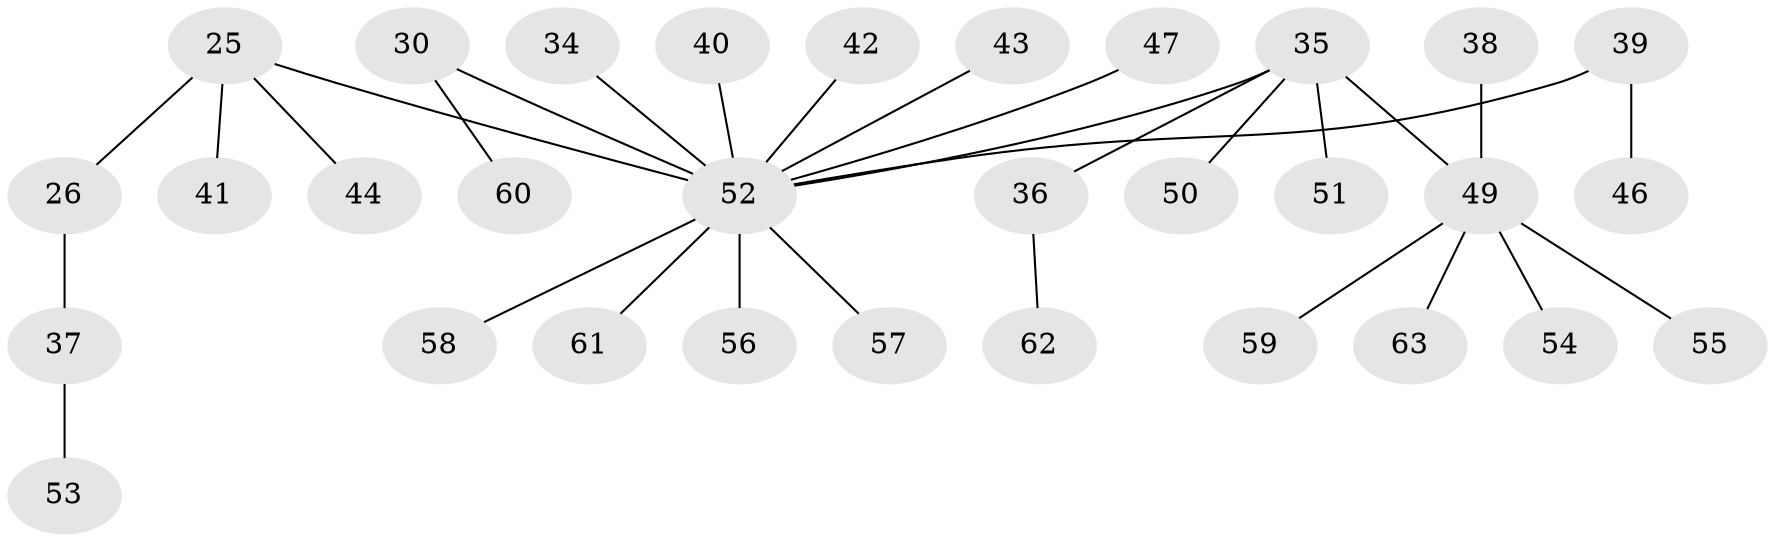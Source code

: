 // original degree distribution, {5: 0.015873015873015872, 3: 0.14285714285714285, 6: 0.031746031746031744, 2: 0.2222222222222222, 7: 0.015873015873015872, 4: 0.047619047619047616, 1: 0.5238095238095238}
// Generated by graph-tools (version 1.1) at 2025/57/03/04/25 21:57:09]
// undirected, 31 vertices, 30 edges
graph export_dot {
graph [start="1"]
  node [color=gray90,style=filled];
  25;
  26;
  30;
  34;
  35 [super="+1+2"];
  36 [super="+5"];
  37;
  38;
  39;
  40;
  41;
  42;
  43;
  44;
  46;
  47;
  49 [super="+14+45"];
  50;
  51;
  52 [super="+29+48"];
  53;
  54;
  55;
  56;
  57;
  58;
  59;
  60;
  61;
  62;
  63;
  25 -- 26;
  25 -- 41;
  25 -- 44;
  25 -- 52;
  26 -- 37;
  30 -- 60;
  30 -- 52;
  34 -- 52;
  35 -- 50;
  35 -- 51;
  35 -- 36;
  35 -- 49;
  35 -- 52;
  36 -- 62;
  37 -- 53;
  38 -- 49;
  39 -- 46;
  39 -- 52;
  40 -- 52;
  42 -- 52;
  43 -- 52;
  47 -- 52;
  49 -- 59;
  49 -- 55;
  49 -- 54;
  49 -- 63;
  52 -- 56;
  52 -- 58;
  52 -- 61;
  52 -- 57;
}
